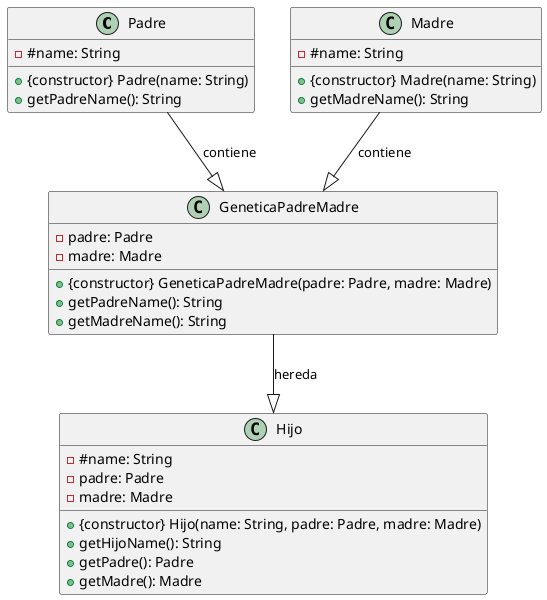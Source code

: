 @startuml

class Padre {
  - #name: String
  + {constructor} Padre(name: String)
  + getPadreName(): String
}

class Madre {
  - #name: String
  + {constructor} Madre(name: String)
  + getMadreName(): String
}

class GeneticaPadreMadre {
  - padre: Padre
  - madre: Madre
  + {constructor} GeneticaPadreMadre(padre: Padre, madre: Madre)
  + getPadreName(): String
  + getMadreName(): String
}

class Hijo {
  - #name: String
  - padre: Padre
  - madre: Madre
  + {constructor} Hijo(name: String, padre: Padre, madre: Madre)
  + getHijoName(): String
  + getPadre(): Padre
  + getMadre(): Madre
}

Padre --|> GeneticaPadreMadre: contiene
Madre --|> GeneticaPadreMadre: contiene
GeneticaPadreMadre --|> Hijo: hereda

@enduml

